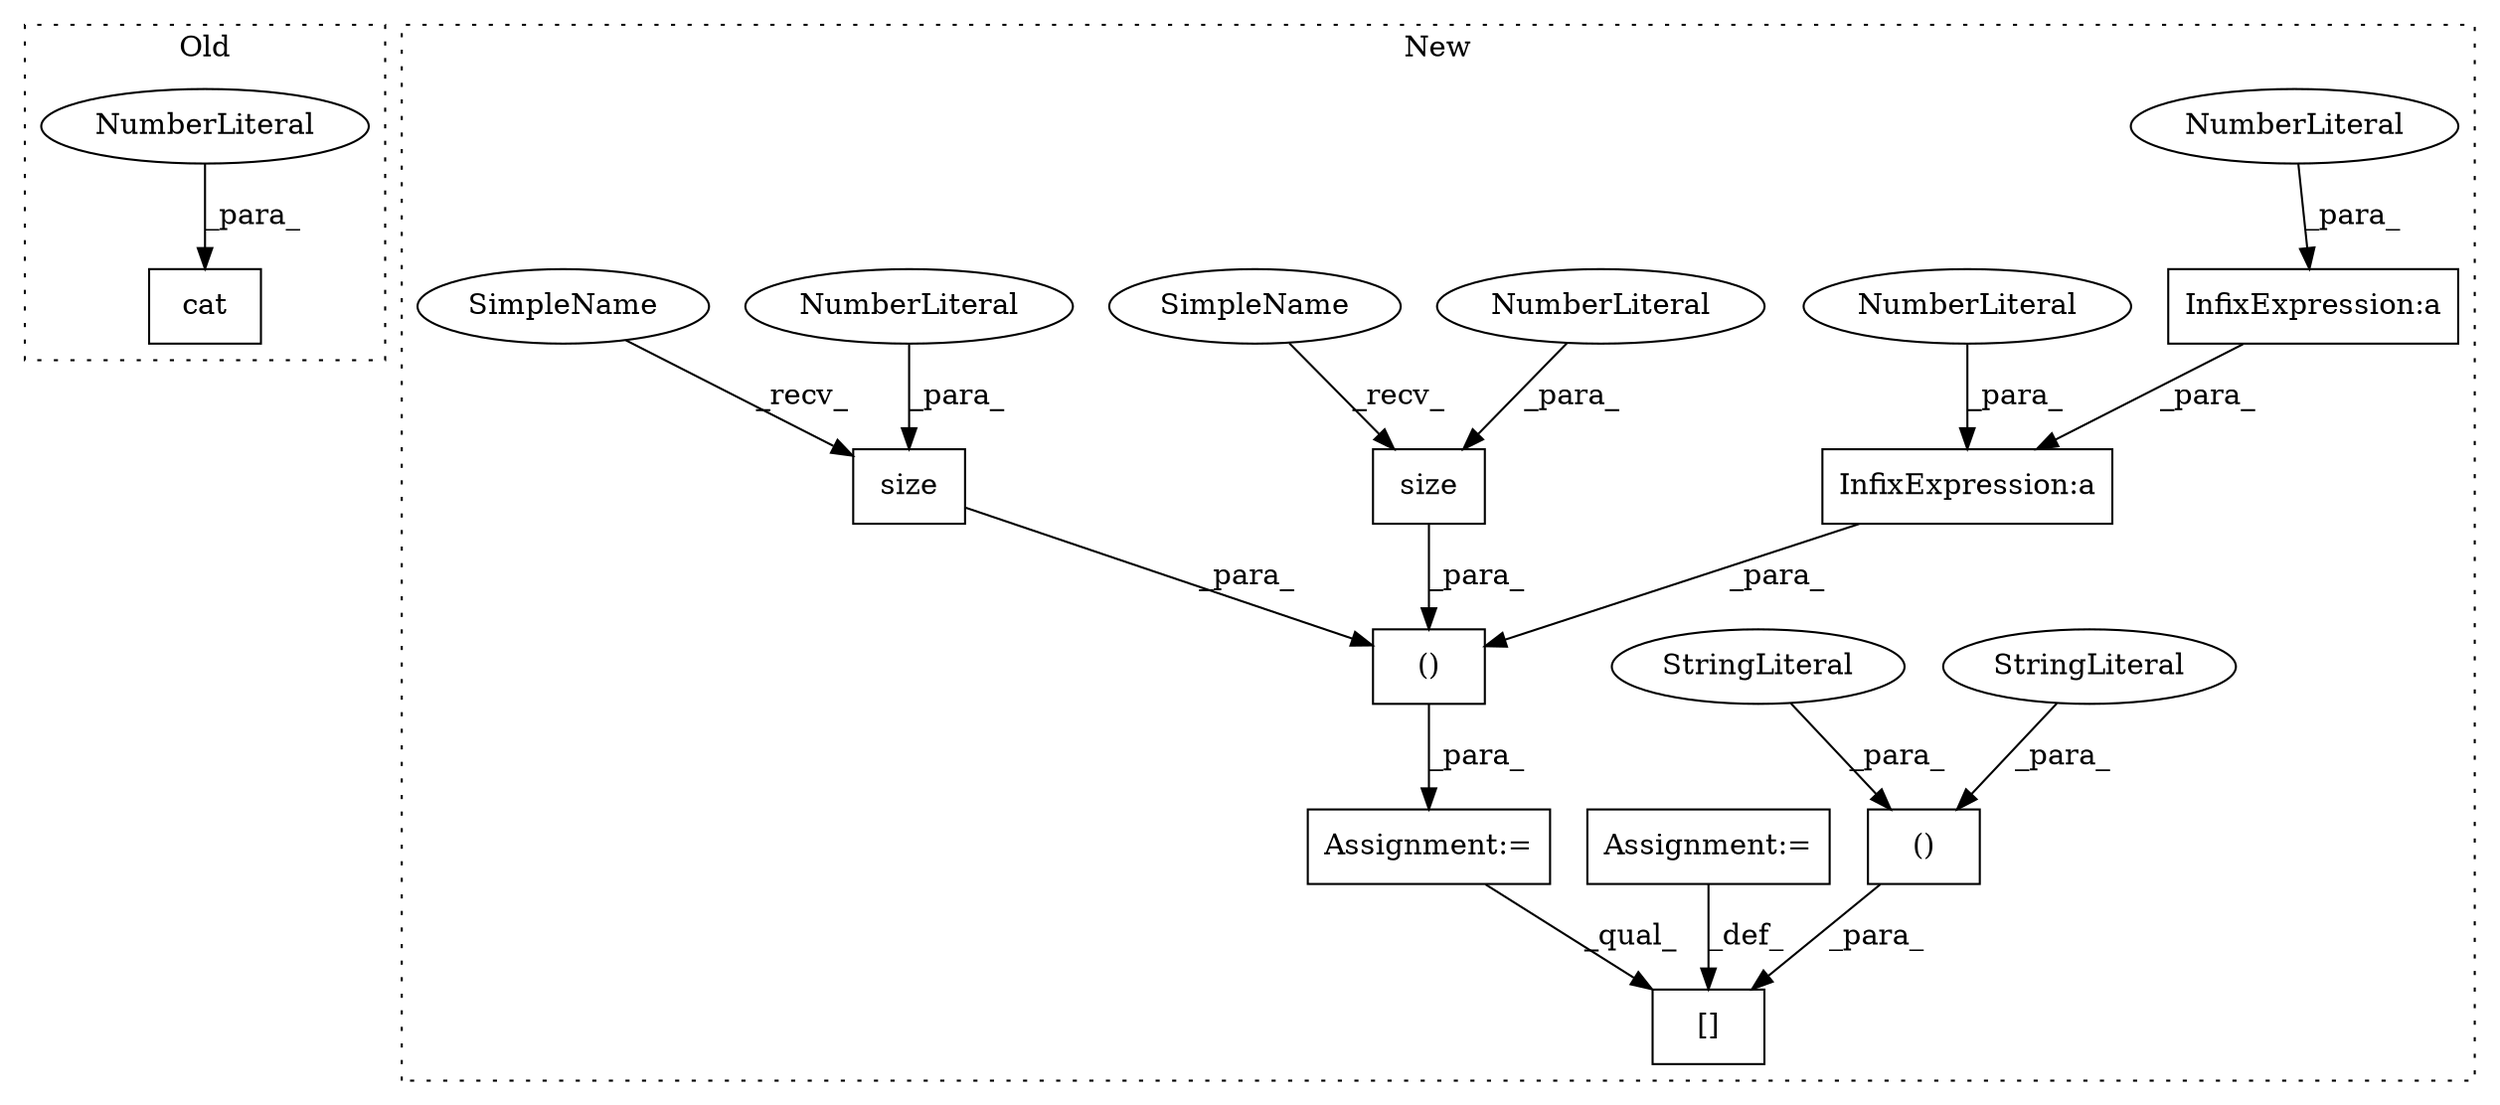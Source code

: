 digraph G {
subgraph cluster0 {
1 [label="cat" a="32" s="2248,2520" l="13,1" shape="box"];
4 [label="NumberLiteral" a="34" s="2519" l="1" shape="ellipse"];
label = "Old";
style="dotted";
}
subgraph cluster1 {
2 [label="size" a="32" s="1971,1977" l="5,1" shape="box"];
3 [label="Assignment:=" a="7" s="1925" l="1" shape="box"];
5 [label="NumberLiteral" a="34" s="1976" l="1" shape="ellipse"];
6 [label="()" a="106" s="1947" l="97" shape="box"];
7 [label="size" a="32" s="1949,1955" l="5,1" shape="box"];
8 [label="InfixExpression:a" a="27" s="1994" l="3" shape="box"];
9 [label="InfixExpression:a" a="27" s="1999" l="3" shape="box"];
10 [label="NumberLiteral" a="34" s="1954" l="1" shape="ellipse"];
11 [label="[]" a="2" s="2370,2511" l="14,2" shape="box"];
12 [label="()" a="106" s="2384" l="127" shape="box"];
13 [label="NumberLiteral" a="34" s="1993" l="1" shape="ellipse"];
14 [label="NumberLiteral" a="34" s="2002" l="1" shape="ellipse"];
15 [label="StringLiteral" a="45" s="2466" l="16" shape="ellipse"];
16 [label="StringLiteral" a="45" s="2428" l="25" shape="ellipse"];
17 [label="Assignment:=" a="7" s="2513" l="1" shape="box"];
18 [label="SimpleName" a="42" s="1947" l="1" shape="ellipse"];
19 [label="SimpleName" a="42" s="1969" l="1" shape="ellipse"];
label = "New";
style="dotted";
}
2 -> 6 [label="_para_"];
3 -> 11 [label="_qual_"];
4 -> 1 [label="_para_"];
5 -> 2 [label="_para_"];
6 -> 3 [label="_para_"];
7 -> 6 [label="_para_"];
8 -> 9 [label="_para_"];
9 -> 6 [label="_para_"];
10 -> 7 [label="_para_"];
12 -> 11 [label="_para_"];
13 -> 8 [label="_para_"];
14 -> 9 [label="_para_"];
15 -> 12 [label="_para_"];
16 -> 12 [label="_para_"];
17 -> 11 [label="_def_"];
18 -> 7 [label="_recv_"];
19 -> 2 [label="_recv_"];
}